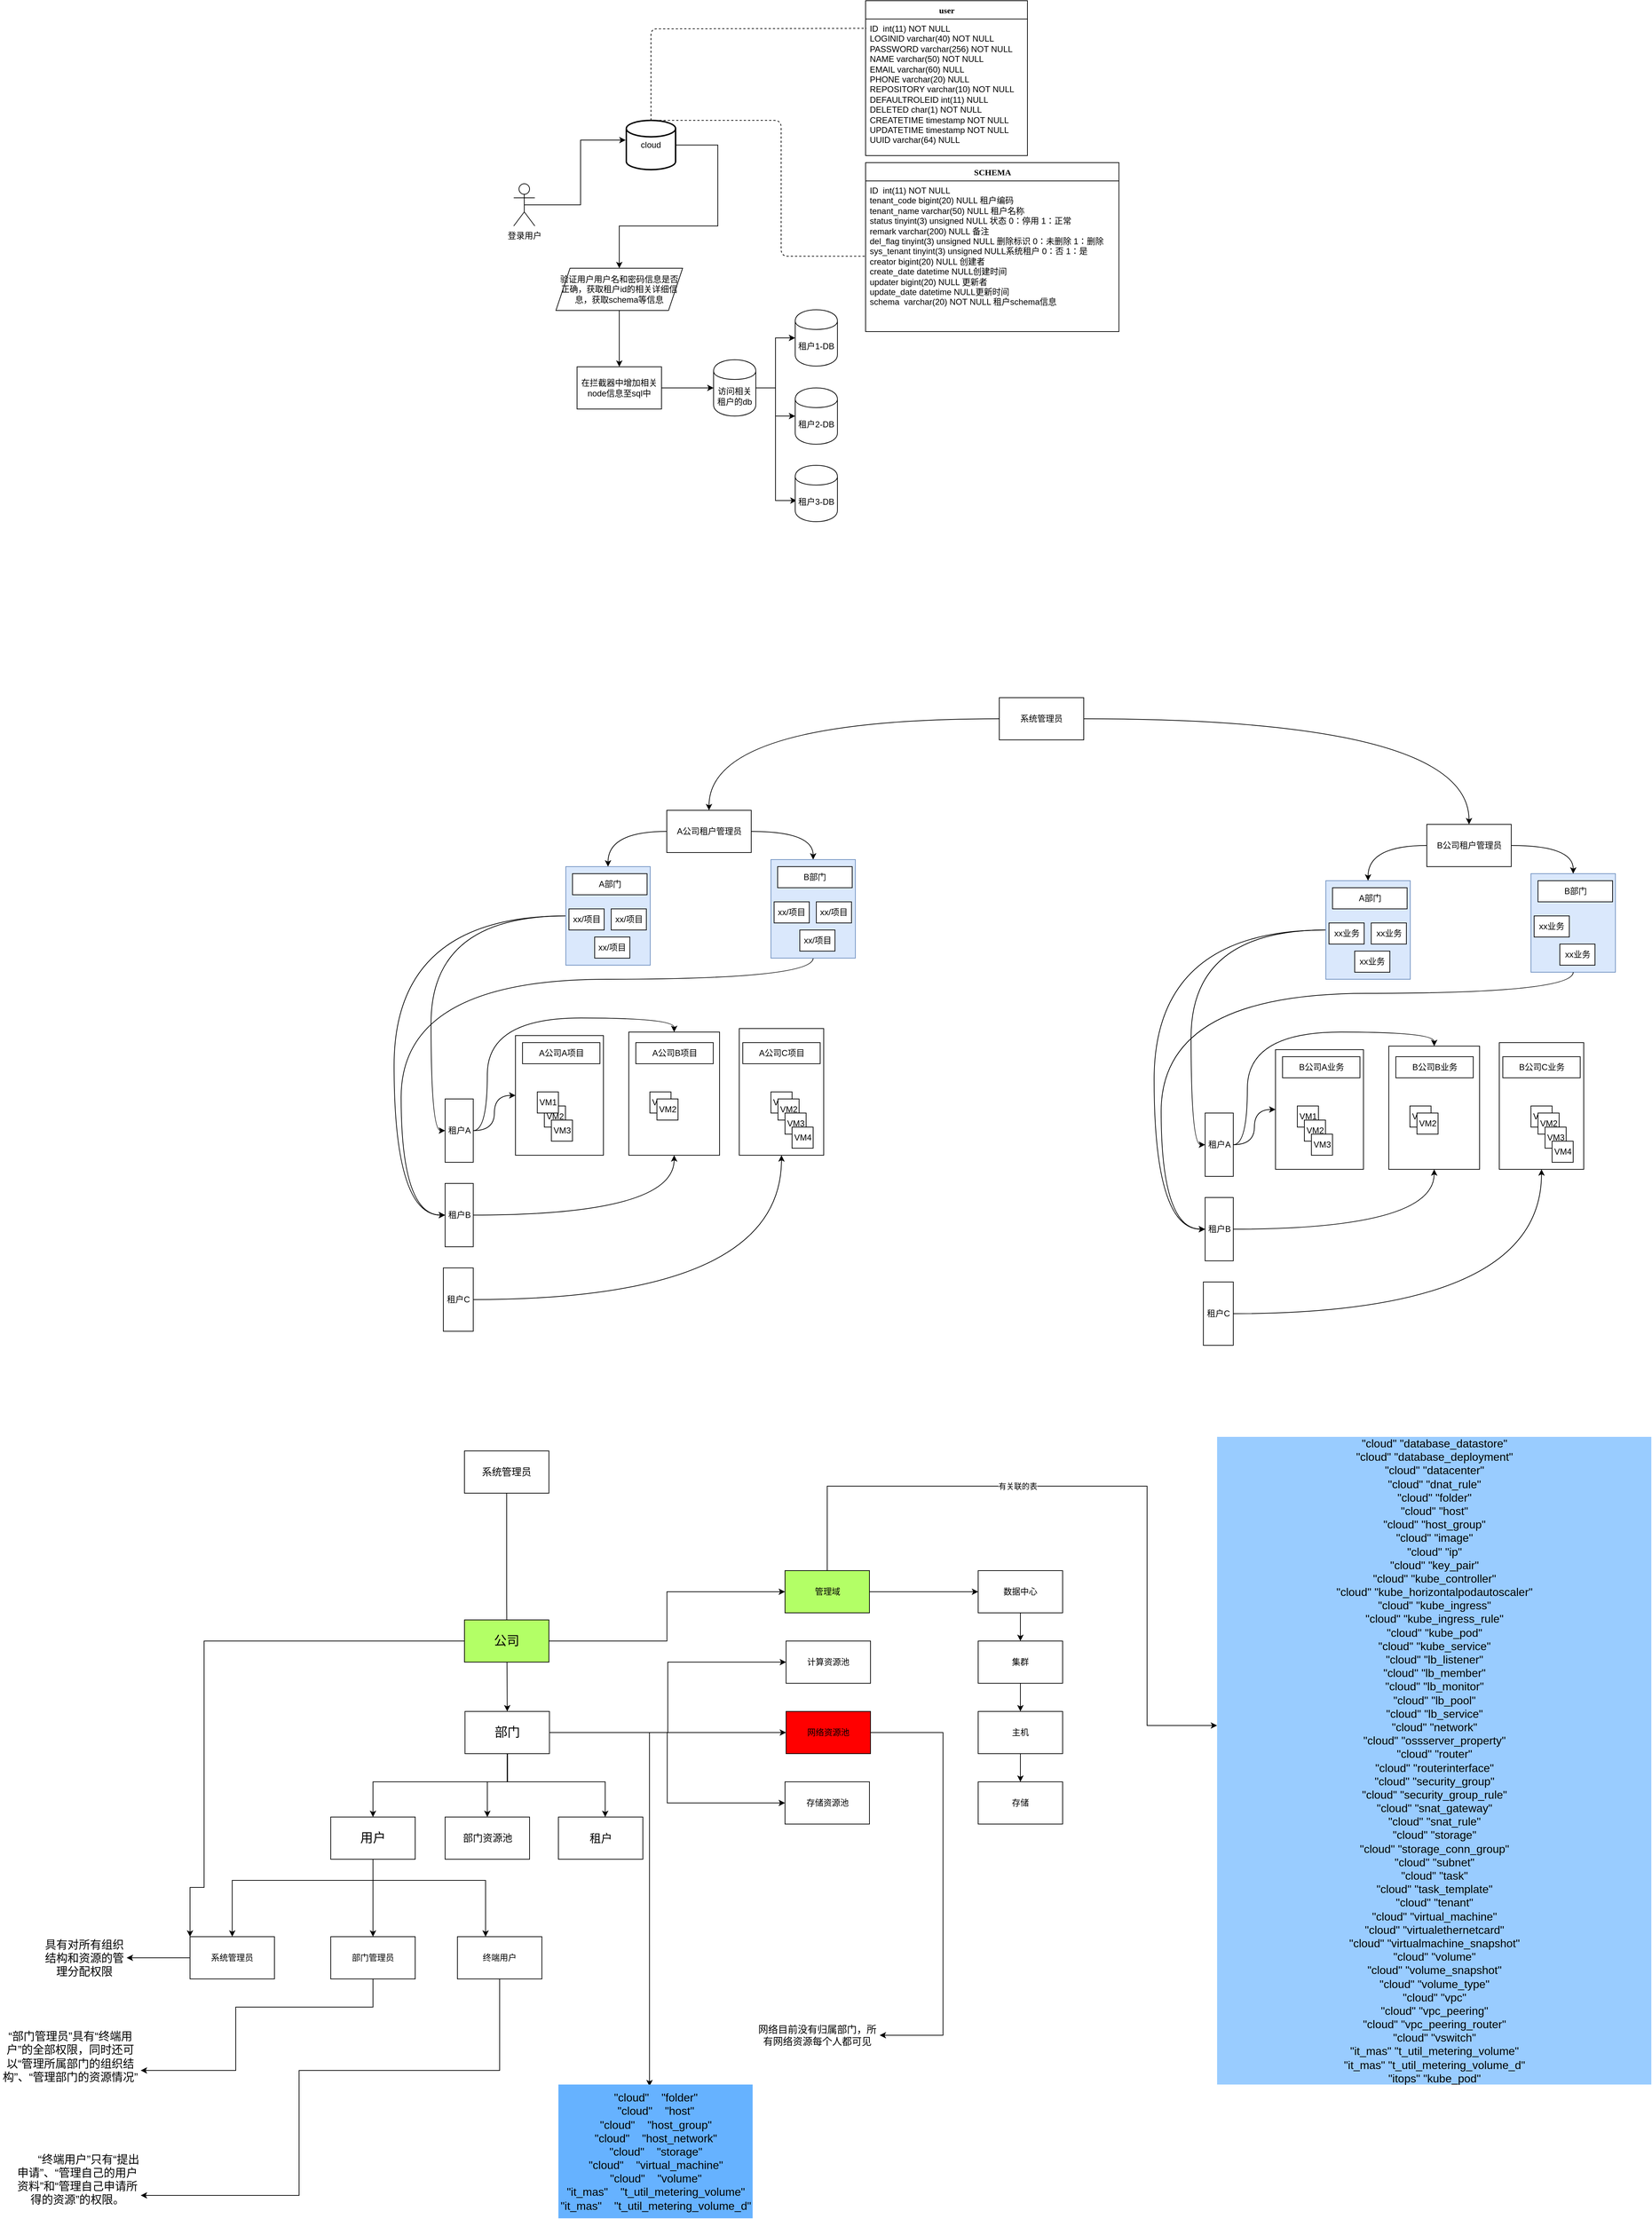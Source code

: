 <mxfile version="14.6.1" type="github">
  <diagram id="C5RBs43oDa-KdzZeNtuy" name="Page-1">
    <mxGraphModel dx="3181" dy="1114" grid="1" gridSize="10" guides="1" tooltips="1" connect="1" arrows="1" fold="1" page="1" pageScale="1" pageWidth="827" pageHeight="1169" math="0" shadow="0">
      <root>
        <mxCell id="WIyWlLk6GJQsqaUBKTNV-0" />
        <mxCell id="WIyWlLk6GJQsqaUBKTNV-1" parent="WIyWlLk6GJQsqaUBKTNV-0" />
        <mxCell id="F-g3I1seMJP-qdP17xgw-144" value="" style="rounded=0;whiteSpace=wrap;html=1;fillColor=#dae8fc;strokeColor=#6c8ebf;" vertex="1" parent="WIyWlLk6GJQsqaUBKTNV-1">
          <mxGeometry x="1515.5" y="1300" width="120" height="140" as="geometry" />
        </mxCell>
        <mxCell id="F-g3I1seMJP-qdP17xgw-105" style="edgeStyle=orthogonalEdgeStyle;curved=1;rounded=0;orthogonalLoop=1;jettySize=auto;html=1;entryX=0;entryY=0.5;entryDx=0;entryDy=0;" edge="1" parent="WIyWlLk6GJQsqaUBKTNV-1" source="F-g3I1seMJP-qdP17xgw-96" target="F-g3I1seMJP-qdP17xgw-4">
          <mxGeometry relative="1" as="geometry" />
        </mxCell>
        <mxCell id="F-g3I1seMJP-qdP17xgw-107" style="edgeStyle=orthogonalEdgeStyle;curved=1;rounded=0;orthogonalLoop=1;jettySize=auto;html=1;entryX=0;entryY=0.5;entryDx=0;entryDy=0;" edge="1" parent="WIyWlLk6GJQsqaUBKTNV-1" source="F-g3I1seMJP-qdP17xgw-96" target="F-g3I1seMJP-qdP17xgw-6">
          <mxGeometry relative="1" as="geometry">
            <Array as="points">
              <mxPoint x="-100" y="1360" />
              <mxPoint x="-100" y="1785" />
            </Array>
          </mxGeometry>
        </mxCell>
        <mxCell id="F-g3I1seMJP-qdP17xgw-96" value="" style="rounded=0;whiteSpace=wrap;html=1;fillColor=#dae8fc;strokeColor=#6c8ebf;" vertex="1" parent="WIyWlLk6GJQsqaUBKTNV-1">
          <mxGeometry x="144" y="1290" width="120" height="140" as="geometry" />
        </mxCell>
        <mxCell id="F-g3I1seMJP-qdP17xgw-50" value="" style="rounded=0;whiteSpace=wrap;html=1;" vertex="1" parent="WIyWlLk6GJQsqaUBKTNV-1">
          <mxGeometry x="390.5" y="1520" width="120" height="180" as="geometry" />
        </mxCell>
        <mxCell id="F-g3I1seMJP-qdP17xgw-49" value="" style="rounded=0;whiteSpace=wrap;html=1;" vertex="1" parent="WIyWlLk6GJQsqaUBKTNV-1">
          <mxGeometry x="233.5" y="1525" width="129" height="175" as="geometry" />
        </mxCell>
        <mxCell id="F-g3I1seMJP-qdP17xgw-48" style="edgeStyle=orthogonalEdgeStyle;curved=1;rounded=0;orthogonalLoop=1;jettySize=auto;html=1;exitX=0;exitY=0;exitDx=0;exitDy=0;" edge="1" parent="WIyWlLk6GJQsqaUBKTNV-1" source="F-g3I1seMJP-qdP17xgw-47">
          <mxGeometry relative="1" as="geometry">
            <mxPoint x="82.5" y="1540" as="targetPoint" />
          </mxGeometry>
        </mxCell>
        <mxCell id="F-g3I1seMJP-qdP17xgw-47" value="" style="rounded=0;whiteSpace=wrap;html=1;" vertex="1" parent="WIyWlLk6GJQsqaUBKTNV-1">
          <mxGeometry x="72.5" y="1530" width="125" height="170" as="geometry" />
        </mxCell>
        <mxCell id="boxZFS2VMnhUOI8mlONx-15" value="" style="edgeStyle=orthogonalEdgeStyle;rounded=0;orthogonalLoop=1;jettySize=auto;html=1;" parent="WIyWlLk6GJQsqaUBKTNV-1" source="boxZFS2VMnhUOI8mlONx-12" target="boxZFS2VMnhUOI8mlONx-14" edge="1">
          <mxGeometry relative="1" as="geometry" />
        </mxCell>
        <mxCell id="boxZFS2VMnhUOI8mlONx-12" value="验证用户用户名和密码信息是否正确，获取租户id的相关详细信息，获取schema等信息" style="shape=parallelogram;perimeter=parallelogramPerimeter;whiteSpace=wrap;html=1;fixedSize=1;" parent="WIyWlLk6GJQsqaUBKTNV-1" vertex="1">
          <mxGeometry x="130" y="440" width="180" height="60" as="geometry" />
        </mxCell>
        <mxCell id="boxZFS2VMnhUOI8mlONx-17" value="" style="edgeStyle=orthogonalEdgeStyle;rounded=0;orthogonalLoop=1;jettySize=auto;html=1;" parent="WIyWlLk6GJQsqaUBKTNV-1" source="boxZFS2VMnhUOI8mlONx-14" target="boxZFS2VMnhUOI8mlONx-16" edge="1">
          <mxGeometry relative="1" as="geometry" />
        </mxCell>
        <mxCell id="boxZFS2VMnhUOI8mlONx-14" value="在拦截器中增加相关node信息至sql中" style="whiteSpace=wrap;html=1;" parent="WIyWlLk6GJQsqaUBKTNV-1" vertex="1">
          <mxGeometry x="160" y="580" width="120" height="60" as="geometry" />
        </mxCell>
        <mxCell id="boxZFS2VMnhUOI8mlONx-23" value="" style="edgeStyle=orthogonalEdgeStyle;rounded=0;orthogonalLoop=1;jettySize=auto;html=1;" parent="WIyWlLk6GJQsqaUBKTNV-1" source="boxZFS2VMnhUOI8mlONx-16" target="boxZFS2VMnhUOI8mlONx-22" edge="1">
          <mxGeometry relative="1" as="geometry" />
        </mxCell>
        <mxCell id="boxZFS2VMnhUOI8mlONx-25" value="" style="edgeStyle=orthogonalEdgeStyle;rounded=0;orthogonalLoop=1;jettySize=auto;html=1;" parent="WIyWlLk6GJQsqaUBKTNV-1" source="boxZFS2VMnhUOI8mlONx-16" target="boxZFS2VMnhUOI8mlONx-24" edge="1">
          <mxGeometry relative="1" as="geometry" />
        </mxCell>
        <mxCell id="boxZFS2VMnhUOI8mlONx-27" value="" style="edgeStyle=orthogonalEdgeStyle;rounded=0;orthogonalLoop=1;jettySize=auto;html=1;" parent="WIyWlLk6GJQsqaUBKTNV-1" edge="1">
          <mxGeometry relative="1" as="geometry">
            <mxPoint x="416" y="610" as="sourcePoint" />
            <mxPoint x="472" y="770" as="targetPoint" />
            <Array as="points">
              <mxPoint x="442" y="610" />
              <mxPoint x="442" y="770" />
            </Array>
          </mxGeometry>
        </mxCell>
        <mxCell id="boxZFS2VMnhUOI8mlONx-16" value="访问相关租户的db" style="shape=cylinder;whiteSpace=wrap;html=1;boundedLbl=1;backgroundOutline=1;" parent="WIyWlLk6GJQsqaUBKTNV-1" vertex="1">
          <mxGeometry x="354" y="570" width="60" height="80" as="geometry" />
        </mxCell>
        <mxCell id="boxZFS2VMnhUOI8mlONx-22" value="租户1-DB" style="shape=cylinder;whiteSpace=wrap;html=1;boundedLbl=1;backgroundOutline=1;" parent="WIyWlLk6GJQsqaUBKTNV-1" vertex="1">
          <mxGeometry x="470" y="499" width="60" height="80" as="geometry" />
        </mxCell>
        <mxCell id="boxZFS2VMnhUOI8mlONx-24" value="租户2-DB" style="shape=cylinder;whiteSpace=wrap;html=1;boundedLbl=1;backgroundOutline=1;" parent="WIyWlLk6GJQsqaUBKTNV-1" vertex="1">
          <mxGeometry x="470" y="610" width="60" height="80" as="geometry" />
        </mxCell>
        <mxCell id="boxZFS2VMnhUOI8mlONx-26" value="租户3-DB" style="shape=cylinder;whiteSpace=wrap;html=1;boundedLbl=1;backgroundOutline=1;" parent="WIyWlLk6GJQsqaUBKTNV-1" vertex="1">
          <mxGeometry x="470" y="720" width="60" height="80" as="geometry" />
        </mxCell>
        <mxCell id="boxZFS2VMnhUOI8mlONx-43" style="edgeStyle=orthogonalEdgeStyle;rounded=0;orthogonalLoop=1;jettySize=auto;html=1;" parent="WIyWlLk6GJQsqaUBKTNV-1" source="boxZFS2VMnhUOI8mlONx-28" target="boxZFS2VMnhUOI8mlONx-12" edge="1">
          <mxGeometry relative="1" as="geometry">
            <Array as="points">
              <mxPoint x="360" y="265" />
              <mxPoint x="360" y="380" />
              <mxPoint x="220" y="380" />
            </Array>
          </mxGeometry>
        </mxCell>
        <mxCell id="boxZFS2VMnhUOI8mlONx-28" value="cloud" style="strokeWidth=2;html=1;shape=mxgraph.flowchart.database;whiteSpace=wrap;" parent="WIyWlLk6GJQsqaUBKTNV-1" vertex="1">
          <mxGeometry x="230" y="230" width="70" height="70" as="geometry" />
        </mxCell>
        <mxCell id="boxZFS2VMnhUOI8mlONx-29" value="user" style="swimlane;html=1;fontStyle=1;align=center;verticalAlign=top;childLayout=stackLayout;horizontal=1;startSize=26;horizontalStack=0;resizeParent=1;resizeLast=0;collapsible=1;marginBottom=0;swimlaneFillColor=#ffffff;rounded=0;shadow=0;comic=0;labelBackgroundColor=none;strokeWidth=1;fillColor=none;fontFamily=Verdana;fontSize=12" parent="WIyWlLk6GJQsqaUBKTNV-1" vertex="1">
          <mxGeometry x="570" y="60" width="230" height="220" as="geometry">
            <mxRectangle x="570" y="60" width="60" height="26" as="alternateBounds" />
          </mxGeometry>
        </mxCell>
        <mxCell id="boxZFS2VMnhUOI8mlONx-30" value="ID&amp;nbsp; int(11) NOT NULL&lt;br&gt;LOGINID varchar(40) NOT NULL&lt;br&gt;PASSWORD varchar(256) NOT NULL&lt;br&gt;NAME varchar(50) NOT NULL&lt;br&gt;EMAIL varchar(60) NULL&lt;br&gt;PHONE varchar(20) NULL&lt;br&gt;REPOSITORY varchar(10) NOT NULL&lt;br&gt;DEFAULTROLEID int(11) NULL&lt;br&gt;DELETED char(1) NOT NULL&lt;br&gt;CREATETIME timestamp NOT NULL&lt;br&gt;UPDATETIME timestamp NOT NULL&lt;br&gt;UUID varchar(64) NULL" style="text;html=1;strokeColor=none;fillColor=none;align=left;verticalAlign=top;spacingLeft=4;spacingRight=4;whiteSpace=wrap;overflow=hidden;rotatable=0;points=[[0,0.5],[1,0.5]];portConstraint=eastwest;" parent="boxZFS2VMnhUOI8mlONx-29" vertex="1">
          <mxGeometry y="26" width="230" height="184" as="geometry" />
        </mxCell>
        <mxCell id="boxZFS2VMnhUOI8mlONx-42" style="edgeStyle=orthogonalEdgeStyle;rounded=0;orthogonalLoop=1;jettySize=auto;html=1;exitX=0.5;exitY=0.5;exitDx=0;exitDy=0;exitPerimeter=0;entryX=-0.014;entryY=0.4;entryDx=0;entryDy=0;entryPerimeter=0;" parent="WIyWlLk6GJQsqaUBKTNV-1" source="boxZFS2VMnhUOI8mlONx-40" target="boxZFS2VMnhUOI8mlONx-28" edge="1">
          <mxGeometry relative="1" as="geometry" />
        </mxCell>
        <mxCell id="boxZFS2VMnhUOI8mlONx-40" value="登录用户" style="shape=umlActor;verticalLabelPosition=bottom;verticalAlign=top;html=1;outlineConnect=0;" parent="WIyWlLk6GJQsqaUBKTNV-1" vertex="1">
          <mxGeometry x="70" y="320" width="30" height="60" as="geometry" />
        </mxCell>
        <mxCell id="boxZFS2VMnhUOI8mlONx-47" value="" style="endArrow=none;dashed=1;html=1;exitX=0.5;exitY=0;exitDx=0;exitDy=0;exitPerimeter=0;entryX=0.004;entryY=0.072;entryDx=0;entryDy=0;entryPerimeter=0;" parent="WIyWlLk6GJQsqaUBKTNV-1" source="boxZFS2VMnhUOI8mlONx-28" target="boxZFS2VMnhUOI8mlONx-30" edge="1">
          <mxGeometry width="50" height="50" relative="1" as="geometry">
            <mxPoint x="310" y="170" as="sourcePoint" />
            <mxPoint x="360" y="120" as="targetPoint" />
            <Array as="points">
              <mxPoint x="265" y="100" />
              <mxPoint x="280" y="100" />
            </Array>
          </mxGeometry>
        </mxCell>
        <mxCell id="boxZFS2VMnhUOI8mlONx-48" value="SCHEMA" style="swimlane;html=1;fontStyle=1;align=center;verticalAlign=top;childLayout=stackLayout;horizontal=1;startSize=26;horizontalStack=0;resizeParent=1;resizeLast=0;collapsible=1;marginBottom=0;swimlaneFillColor=#ffffff;rounded=0;shadow=0;comic=0;labelBackgroundColor=none;strokeWidth=1;fillColor=none;fontFamily=Verdana;fontSize=12" parent="WIyWlLk6GJQsqaUBKTNV-1" vertex="1">
          <mxGeometry x="570" y="290" width="360" height="240" as="geometry">
            <mxRectangle x="570" y="60" width="60" height="26" as="alternateBounds" />
          </mxGeometry>
        </mxCell>
        <mxCell id="boxZFS2VMnhUOI8mlONx-49" value="ID&amp;nbsp; int(11) NOT NULL&lt;br&gt;tenant_code bigint(20) NULL 租户编码&lt;br&gt;tenant_name varchar(50) NULL 租户名称&lt;br&gt;status tinyint(3) unsigned NULL 状态 0：停用 1：正常&lt;br&gt;remark varchar(200) NULL 备注&lt;br&gt;del_flag tinyint(3) unsigned NULL 删除标识 0：未删除 1：删除&lt;br&gt;sys_tenant tinyint(3) unsigned NULL系统租户 0：否 1：是&lt;br&gt;creator bigint(20) NULL 创建者&lt;br&gt;create_date datetime NULL创建时间&lt;br&gt;updater bigint(20) NULL 更新者&lt;br&gt;update_date datetime NULL更新时间&lt;br&gt;schema&amp;nbsp; varchar(20) NOT NULL 租户schema信息" style="text;html=1;strokeColor=none;fillColor=none;align=left;verticalAlign=top;spacingLeft=4;spacingRight=4;whiteSpace=wrap;overflow=hidden;rotatable=0;points=[[0,0.5],[1,0.5]];portConstraint=eastwest;" parent="boxZFS2VMnhUOI8mlONx-48" vertex="1">
          <mxGeometry y="26" width="360" height="214" as="geometry" />
        </mxCell>
        <mxCell id="boxZFS2VMnhUOI8mlONx-50" value="" style="endArrow=none;dashed=1;html=1;exitX=0.5;exitY=0;exitDx=0;exitDy=0;exitPerimeter=0;entryX=0;entryY=0.5;entryDx=0;entryDy=0;" parent="WIyWlLk6GJQsqaUBKTNV-1" source="boxZFS2VMnhUOI8mlONx-28" target="boxZFS2VMnhUOI8mlONx-49" edge="1">
          <mxGeometry width="50" height="50" relative="1" as="geometry">
            <mxPoint x="360" y="230" as="sourcePoint" />
            <mxPoint x="410" y="180" as="targetPoint" />
            <Array as="points">
              <mxPoint x="450" y="230" />
              <mxPoint x="450" y="423" />
            </Array>
          </mxGeometry>
        </mxCell>
        <mxCell id="F-g3I1seMJP-qdP17xgw-85" style="edgeStyle=orthogonalEdgeStyle;curved=1;rounded=0;orthogonalLoop=1;jettySize=auto;html=1;entryX=0.5;entryY=0;entryDx=0;entryDy=0;" edge="1" parent="WIyWlLk6GJQsqaUBKTNV-1" source="F-g3I1seMJP-qdP17xgw-0" target="F-g3I1seMJP-qdP17xgw-1">
          <mxGeometry relative="1" as="geometry" />
        </mxCell>
        <mxCell id="F-g3I1seMJP-qdP17xgw-86" style="edgeStyle=orthogonalEdgeStyle;curved=1;rounded=0;orthogonalLoop=1;jettySize=auto;html=1;entryX=0.5;entryY=0;entryDx=0;entryDy=0;" edge="1" parent="WIyWlLk6GJQsqaUBKTNV-1" source="F-g3I1seMJP-qdP17xgw-0" target="F-g3I1seMJP-qdP17xgw-117">
          <mxGeometry relative="1" as="geometry">
            <mxPoint x="955" y="1385" as="targetPoint" />
          </mxGeometry>
        </mxCell>
        <mxCell id="F-g3I1seMJP-qdP17xgw-0" value="系统管理员" style="rounded=0;whiteSpace=wrap;html=1;" vertex="1" parent="WIyWlLk6GJQsqaUBKTNV-1">
          <mxGeometry x="760" y="1050" width="120" height="60" as="geometry" />
        </mxCell>
        <mxCell id="F-g3I1seMJP-qdP17xgw-102" style="edgeStyle=orthogonalEdgeStyle;curved=1;rounded=0;orthogonalLoop=1;jettySize=auto;html=1;entryX=0.5;entryY=0;entryDx=0;entryDy=0;" edge="1" parent="WIyWlLk6GJQsqaUBKTNV-1" source="F-g3I1seMJP-qdP17xgw-1" target="F-g3I1seMJP-qdP17xgw-96">
          <mxGeometry relative="1" as="geometry" />
        </mxCell>
        <mxCell id="F-g3I1seMJP-qdP17xgw-104" style="edgeStyle=orthogonalEdgeStyle;curved=1;rounded=0;orthogonalLoop=1;jettySize=auto;html=1;entryX=0.5;entryY=0;entryDx=0;entryDy=0;" edge="1" parent="WIyWlLk6GJQsqaUBKTNV-1" source="F-g3I1seMJP-qdP17xgw-1" target="F-g3I1seMJP-qdP17xgw-97">
          <mxGeometry relative="1" as="geometry" />
        </mxCell>
        <mxCell id="F-g3I1seMJP-qdP17xgw-1" value="A公司租户管理员" style="rounded=0;whiteSpace=wrap;html=1;" vertex="1" parent="WIyWlLk6GJQsqaUBKTNV-1">
          <mxGeometry x="287.5" y="1210" width="120" height="60" as="geometry" />
        </mxCell>
        <mxCell id="F-g3I1seMJP-qdP17xgw-51" style="edgeStyle=orthogonalEdgeStyle;curved=1;rounded=0;orthogonalLoop=1;jettySize=auto;html=1;exitX=1;exitY=0.5;exitDx=0;exitDy=0;entryX=0;entryY=0.5;entryDx=0;entryDy=0;" edge="1" parent="WIyWlLk6GJQsqaUBKTNV-1" source="F-g3I1seMJP-qdP17xgw-4" target="F-g3I1seMJP-qdP17xgw-47">
          <mxGeometry relative="1" as="geometry" />
        </mxCell>
        <mxCell id="F-g3I1seMJP-qdP17xgw-52" style="edgeStyle=orthogonalEdgeStyle;curved=1;rounded=0;orthogonalLoop=1;jettySize=auto;html=1;entryX=0.5;entryY=0;entryDx=0;entryDy=0;" edge="1" parent="WIyWlLk6GJQsqaUBKTNV-1" source="F-g3I1seMJP-qdP17xgw-4" target="F-g3I1seMJP-qdP17xgw-49">
          <mxGeometry relative="1" as="geometry">
            <Array as="points">
              <mxPoint x="32.5" y="1665" />
              <mxPoint x="32.5" y="1505" />
              <mxPoint x="298.5" y="1505" />
            </Array>
          </mxGeometry>
        </mxCell>
        <mxCell id="F-g3I1seMJP-qdP17xgw-4" value="租户A" style="rounded=0;whiteSpace=wrap;html=1;" vertex="1" parent="WIyWlLk6GJQsqaUBKTNV-1">
          <mxGeometry x="-27.5" y="1620" width="40" height="90" as="geometry" />
        </mxCell>
        <mxCell id="F-g3I1seMJP-qdP17xgw-54" style="edgeStyle=orthogonalEdgeStyle;curved=1;rounded=0;orthogonalLoop=1;jettySize=auto;html=1;entryX=0.5;entryY=1;entryDx=0;entryDy=0;" edge="1" parent="WIyWlLk6GJQsqaUBKTNV-1" source="F-g3I1seMJP-qdP17xgw-5" target="F-g3I1seMJP-qdP17xgw-50">
          <mxGeometry relative="1" as="geometry" />
        </mxCell>
        <mxCell id="F-g3I1seMJP-qdP17xgw-5" value="租户C" style="rounded=0;whiteSpace=wrap;html=1;" vertex="1" parent="WIyWlLk6GJQsqaUBKTNV-1">
          <mxGeometry x="-30" y="1860" width="42.5" height="90" as="geometry" />
        </mxCell>
        <mxCell id="F-g3I1seMJP-qdP17xgw-53" style="edgeStyle=orthogonalEdgeStyle;curved=1;rounded=0;orthogonalLoop=1;jettySize=auto;html=1;entryX=0.5;entryY=1;entryDx=0;entryDy=0;" edge="1" parent="WIyWlLk6GJQsqaUBKTNV-1" source="F-g3I1seMJP-qdP17xgw-6" target="F-g3I1seMJP-qdP17xgw-49">
          <mxGeometry relative="1" as="geometry" />
        </mxCell>
        <mxCell id="F-g3I1seMJP-qdP17xgw-6" value="租户B" style="rounded=0;whiteSpace=wrap;html=1;" vertex="1" parent="WIyWlLk6GJQsqaUBKTNV-1">
          <mxGeometry x="-27.5" y="1740" width="40" height="90" as="geometry" />
        </mxCell>
        <mxCell id="F-g3I1seMJP-qdP17xgw-17" value="A公司A项目" style="rounded=0;whiteSpace=wrap;html=1;" vertex="1" parent="WIyWlLk6GJQsqaUBKTNV-1">
          <mxGeometry x="82.5" y="1540" width="110" height="30" as="geometry" />
        </mxCell>
        <mxCell id="F-g3I1seMJP-qdP17xgw-18" value="A公司B项目" style="rounded=0;whiteSpace=wrap;html=1;" vertex="1" parent="WIyWlLk6GJQsqaUBKTNV-1">
          <mxGeometry x="243.5" y="1540" width="110" height="30" as="geometry" />
        </mxCell>
        <mxCell id="F-g3I1seMJP-qdP17xgw-19" value="A公司C项目" style="rounded=0;whiteSpace=wrap;html=1;" vertex="1" parent="WIyWlLk6GJQsqaUBKTNV-1">
          <mxGeometry x="395.5" y="1540" width="110" height="30" as="geometry" />
        </mxCell>
        <mxCell id="F-g3I1seMJP-qdP17xgw-29" value="VM1" style="whiteSpace=wrap;html=1;aspect=fixed;" vertex="1" parent="WIyWlLk6GJQsqaUBKTNV-1">
          <mxGeometry x="103.5" y="1610" width="30" height="30" as="geometry" />
        </mxCell>
        <mxCell id="F-g3I1seMJP-qdP17xgw-30" value="VM2" style="whiteSpace=wrap;html=1;aspect=fixed;" vertex="1" parent="WIyWlLk6GJQsqaUBKTNV-1">
          <mxGeometry x="113.5" y="1630" width="30" height="30" as="geometry" />
        </mxCell>
        <mxCell id="F-g3I1seMJP-qdP17xgw-31" value="VM3" style="whiteSpace=wrap;html=1;aspect=fixed;" vertex="1" parent="WIyWlLk6GJQsqaUBKTNV-1">
          <mxGeometry x="123.5" y="1650" width="30" height="30" as="geometry" />
        </mxCell>
        <mxCell id="F-g3I1seMJP-qdP17xgw-32" value="VM1" style="whiteSpace=wrap;html=1;aspect=fixed;" vertex="1" parent="WIyWlLk6GJQsqaUBKTNV-1">
          <mxGeometry x="263.5" y="1610" width="30" height="30" as="geometry" />
        </mxCell>
        <mxCell id="F-g3I1seMJP-qdP17xgw-33" value="VM2" style="whiteSpace=wrap;html=1;aspect=fixed;" vertex="1" parent="WIyWlLk6GJQsqaUBKTNV-1">
          <mxGeometry x="273.5" y="1620" width="30" height="30" as="geometry" />
        </mxCell>
        <mxCell id="F-g3I1seMJP-qdP17xgw-36" value="VM1" style="whiteSpace=wrap;html=1;aspect=fixed;" vertex="1" parent="WIyWlLk6GJQsqaUBKTNV-1">
          <mxGeometry x="435.5" y="1610" width="30" height="30" as="geometry" />
        </mxCell>
        <mxCell id="F-g3I1seMJP-qdP17xgw-37" value="VM2" style="whiteSpace=wrap;html=1;aspect=fixed;" vertex="1" parent="WIyWlLk6GJQsqaUBKTNV-1">
          <mxGeometry x="445.5" y="1620" width="30" height="30" as="geometry" />
        </mxCell>
        <mxCell id="F-g3I1seMJP-qdP17xgw-38" value="VM3" style="whiteSpace=wrap;html=1;aspect=fixed;" vertex="1" parent="WIyWlLk6GJQsqaUBKTNV-1">
          <mxGeometry x="455.5" y="1640" width="30" height="30" as="geometry" />
        </mxCell>
        <mxCell id="F-g3I1seMJP-qdP17xgw-39" value="VM4" style="whiteSpace=wrap;html=1;aspect=fixed;" vertex="1" parent="WIyWlLk6GJQsqaUBKTNV-1">
          <mxGeometry x="465.5" y="1660" width="30" height="30" as="geometry" />
        </mxCell>
        <mxCell id="F-g3I1seMJP-qdP17xgw-87" value="A部门" style="rounded=0;whiteSpace=wrap;html=1;" vertex="1" parent="WIyWlLk6GJQsqaUBKTNV-1">
          <mxGeometry x="153.5" y="1300" width="106" height="30" as="geometry" />
        </mxCell>
        <mxCell id="F-g3I1seMJP-qdP17xgw-92" value="xx/项目" style="rounded=0;whiteSpace=wrap;html=1;" vertex="1" parent="WIyWlLk6GJQsqaUBKTNV-1">
          <mxGeometry x="148.5" y="1350" width="50" height="30" as="geometry" />
        </mxCell>
        <mxCell id="F-g3I1seMJP-qdP17xgw-93" value="xx/项目" style="rounded=0;whiteSpace=wrap;html=1;" vertex="1" parent="WIyWlLk6GJQsqaUBKTNV-1">
          <mxGeometry x="208.5" y="1350" width="50" height="30" as="geometry" />
        </mxCell>
        <mxCell id="F-g3I1seMJP-qdP17xgw-94" value="xx/项目" style="rounded=0;whiteSpace=wrap;html=1;" vertex="1" parent="WIyWlLk6GJQsqaUBKTNV-1">
          <mxGeometry x="185" y="1390" width="50" height="30" as="geometry" />
        </mxCell>
        <mxCell id="F-g3I1seMJP-qdP17xgw-106" style="edgeStyle=orthogonalEdgeStyle;curved=1;rounded=0;orthogonalLoop=1;jettySize=auto;html=1;entryX=0;entryY=0.5;entryDx=0;entryDy=0;" edge="1" parent="WIyWlLk6GJQsqaUBKTNV-1" source="F-g3I1seMJP-qdP17xgw-97" target="F-g3I1seMJP-qdP17xgw-6">
          <mxGeometry relative="1" as="geometry">
            <Array as="points">
              <mxPoint x="496" y="1450" />
              <mxPoint x="-90" y="1450" />
              <mxPoint x="-90" y="1785" />
            </Array>
          </mxGeometry>
        </mxCell>
        <mxCell id="F-g3I1seMJP-qdP17xgw-97" value="" style="rounded=0;whiteSpace=wrap;html=1;fillColor=#dae8fc;strokeColor=#6c8ebf;" vertex="1" parent="WIyWlLk6GJQsqaUBKTNV-1">
          <mxGeometry x="435.5" y="1280" width="120" height="140" as="geometry" />
        </mxCell>
        <mxCell id="F-g3I1seMJP-qdP17xgw-98" value="B部门" style="rounded=0;whiteSpace=wrap;html=1;" vertex="1" parent="WIyWlLk6GJQsqaUBKTNV-1">
          <mxGeometry x="445" y="1290" width="106" height="30" as="geometry" />
        </mxCell>
        <mxCell id="F-g3I1seMJP-qdP17xgw-99" value="xx/项目" style="rounded=0;whiteSpace=wrap;html=1;" vertex="1" parent="WIyWlLk6GJQsqaUBKTNV-1">
          <mxGeometry x="440" y="1340" width="50" height="30" as="geometry" />
        </mxCell>
        <mxCell id="F-g3I1seMJP-qdP17xgw-100" value="xx/项目" style="rounded=0;whiteSpace=wrap;html=1;" vertex="1" parent="WIyWlLk6GJQsqaUBKTNV-1">
          <mxGeometry x="500" y="1340" width="50" height="30" as="geometry" />
        </mxCell>
        <mxCell id="F-g3I1seMJP-qdP17xgw-101" value="xx/项目" style="rounded=0;whiteSpace=wrap;html=1;" vertex="1" parent="WIyWlLk6GJQsqaUBKTNV-1">
          <mxGeometry x="476.5" y="1380" width="50" height="30" as="geometry" />
        </mxCell>
        <mxCell id="F-g3I1seMJP-qdP17xgw-108" style="edgeStyle=orthogonalEdgeStyle;curved=1;rounded=0;orthogonalLoop=1;jettySize=auto;html=1;entryX=0;entryY=0.5;entryDx=0;entryDy=0;" edge="1" parent="WIyWlLk6GJQsqaUBKTNV-1" source="F-g3I1seMJP-qdP17xgw-110" target="F-g3I1seMJP-qdP17xgw-120">
          <mxGeometry relative="1" as="geometry" />
        </mxCell>
        <mxCell id="F-g3I1seMJP-qdP17xgw-109" style="edgeStyle=orthogonalEdgeStyle;curved=1;rounded=0;orthogonalLoop=1;jettySize=auto;html=1;entryX=0;entryY=0.5;entryDx=0;entryDy=0;" edge="1" parent="WIyWlLk6GJQsqaUBKTNV-1" source="F-g3I1seMJP-qdP17xgw-110" target="F-g3I1seMJP-qdP17xgw-124">
          <mxGeometry relative="1" as="geometry">
            <Array as="points">
              <mxPoint x="980" y="1380" />
              <mxPoint x="980" y="1805" />
            </Array>
          </mxGeometry>
        </mxCell>
        <mxCell id="F-g3I1seMJP-qdP17xgw-110" value="" style="rounded=0;whiteSpace=wrap;html=1;fillColor=#dae8fc;strokeColor=#6c8ebf;" vertex="1" parent="WIyWlLk6GJQsqaUBKTNV-1">
          <mxGeometry x="1224" y="1310" width="120" height="140" as="geometry" />
        </mxCell>
        <mxCell id="F-g3I1seMJP-qdP17xgw-111" value="" style="rounded=0;whiteSpace=wrap;html=1;" vertex="1" parent="WIyWlLk6GJQsqaUBKTNV-1">
          <mxGeometry x="1470.5" y="1540" width="120" height="180" as="geometry" />
        </mxCell>
        <mxCell id="F-g3I1seMJP-qdP17xgw-112" value="" style="rounded=0;whiteSpace=wrap;html=1;" vertex="1" parent="WIyWlLk6GJQsqaUBKTNV-1">
          <mxGeometry x="1313.5" y="1545" width="129" height="175" as="geometry" />
        </mxCell>
        <mxCell id="F-g3I1seMJP-qdP17xgw-113" style="edgeStyle=orthogonalEdgeStyle;curved=1;rounded=0;orthogonalLoop=1;jettySize=auto;html=1;exitX=0;exitY=0;exitDx=0;exitDy=0;" edge="1" parent="WIyWlLk6GJQsqaUBKTNV-1" source="F-g3I1seMJP-qdP17xgw-114">
          <mxGeometry relative="1" as="geometry">
            <mxPoint x="1162.5" y="1560" as="targetPoint" />
          </mxGeometry>
        </mxCell>
        <mxCell id="F-g3I1seMJP-qdP17xgw-114" value="" style="rounded=0;whiteSpace=wrap;html=1;" vertex="1" parent="WIyWlLk6GJQsqaUBKTNV-1">
          <mxGeometry x="1152.5" y="1550" width="125" height="170" as="geometry" />
        </mxCell>
        <mxCell id="F-g3I1seMJP-qdP17xgw-115" style="edgeStyle=orthogonalEdgeStyle;curved=1;rounded=0;orthogonalLoop=1;jettySize=auto;html=1;entryX=0.5;entryY=0;entryDx=0;entryDy=0;" edge="1" parent="WIyWlLk6GJQsqaUBKTNV-1" source="F-g3I1seMJP-qdP17xgw-117" target="F-g3I1seMJP-qdP17xgw-110">
          <mxGeometry relative="1" as="geometry" />
        </mxCell>
        <mxCell id="F-g3I1seMJP-qdP17xgw-116" style="edgeStyle=orthogonalEdgeStyle;curved=1;rounded=0;orthogonalLoop=1;jettySize=auto;html=1;entryX=0.5;entryY=0;entryDx=0;entryDy=0;" edge="1" parent="WIyWlLk6GJQsqaUBKTNV-1" source="F-g3I1seMJP-qdP17xgw-117">
          <mxGeometry relative="1" as="geometry">
            <mxPoint x="1575.5" y="1300" as="targetPoint" />
          </mxGeometry>
        </mxCell>
        <mxCell id="F-g3I1seMJP-qdP17xgw-117" value="B公司租户管理员" style="rounded=0;whiteSpace=wrap;html=1;" vertex="1" parent="WIyWlLk6GJQsqaUBKTNV-1">
          <mxGeometry x="1367.5" y="1230" width="120" height="60" as="geometry" />
        </mxCell>
        <mxCell id="F-g3I1seMJP-qdP17xgw-118" style="edgeStyle=orthogonalEdgeStyle;curved=1;rounded=0;orthogonalLoop=1;jettySize=auto;html=1;exitX=1;exitY=0.5;exitDx=0;exitDy=0;entryX=0;entryY=0.5;entryDx=0;entryDy=0;" edge="1" parent="WIyWlLk6GJQsqaUBKTNV-1" source="F-g3I1seMJP-qdP17xgw-120" target="F-g3I1seMJP-qdP17xgw-114">
          <mxGeometry relative="1" as="geometry" />
        </mxCell>
        <mxCell id="F-g3I1seMJP-qdP17xgw-119" style="edgeStyle=orthogonalEdgeStyle;curved=1;rounded=0;orthogonalLoop=1;jettySize=auto;html=1;entryX=0.5;entryY=0;entryDx=0;entryDy=0;" edge="1" parent="WIyWlLk6GJQsqaUBKTNV-1" source="F-g3I1seMJP-qdP17xgw-120" target="F-g3I1seMJP-qdP17xgw-112">
          <mxGeometry relative="1" as="geometry">
            <Array as="points">
              <mxPoint x="1112.5" y="1685" />
              <mxPoint x="1112.5" y="1525" />
              <mxPoint x="1378.5" y="1525" />
            </Array>
          </mxGeometry>
        </mxCell>
        <mxCell id="F-g3I1seMJP-qdP17xgw-120" value="租户A" style="rounded=0;whiteSpace=wrap;html=1;" vertex="1" parent="WIyWlLk6GJQsqaUBKTNV-1">
          <mxGeometry x="1052.5" y="1640" width="40" height="90" as="geometry" />
        </mxCell>
        <mxCell id="F-g3I1seMJP-qdP17xgw-121" style="edgeStyle=orthogonalEdgeStyle;curved=1;rounded=0;orthogonalLoop=1;jettySize=auto;html=1;entryX=0.5;entryY=1;entryDx=0;entryDy=0;" edge="1" parent="WIyWlLk6GJQsqaUBKTNV-1" source="F-g3I1seMJP-qdP17xgw-122" target="F-g3I1seMJP-qdP17xgw-111">
          <mxGeometry relative="1" as="geometry" />
        </mxCell>
        <mxCell id="F-g3I1seMJP-qdP17xgw-122" value="租户C" style="rounded=0;whiteSpace=wrap;html=1;" vertex="1" parent="WIyWlLk6GJQsqaUBKTNV-1">
          <mxGeometry x="1050" y="1880" width="42.5" height="90" as="geometry" />
        </mxCell>
        <mxCell id="F-g3I1seMJP-qdP17xgw-123" style="edgeStyle=orthogonalEdgeStyle;curved=1;rounded=0;orthogonalLoop=1;jettySize=auto;html=1;entryX=0.5;entryY=1;entryDx=0;entryDy=0;" edge="1" parent="WIyWlLk6GJQsqaUBKTNV-1" source="F-g3I1seMJP-qdP17xgw-124" target="F-g3I1seMJP-qdP17xgw-112">
          <mxGeometry relative="1" as="geometry" />
        </mxCell>
        <mxCell id="F-g3I1seMJP-qdP17xgw-124" value="租户B" style="rounded=0;whiteSpace=wrap;html=1;" vertex="1" parent="WIyWlLk6GJQsqaUBKTNV-1">
          <mxGeometry x="1052.5" y="1760" width="40" height="90" as="geometry" />
        </mxCell>
        <mxCell id="F-g3I1seMJP-qdP17xgw-125" value="B公司A业务" style="rounded=0;whiteSpace=wrap;html=1;" vertex="1" parent="WIyWlLk6GJQsqaUBKTNV-1">
          <mxGeometry x="1162.5" y="1560" width="110" height="30" as="geometry" />
        </mxCell>
        <mxCell id="F-g3I1seMJP-qdP17xgw-126" value="B公司B业务" style="rounded=0;whiteSpace=wrap;html=1;" vertex="1" parent="WIyWlLk6GJQsqaUBKTNV-1">
          <mxGeometry x="1323.5" y="1560" width="110" height="30" as="geometry" />
        </mxCell>
        <mxCell id="F-g3I1seMJP-qdP17xgw-127" value="B公司C业务" style="rounded=0;whiteSpace=wrap;html=1;" vertex="1" parent="WIyWlLk6GJQsqaUBKTNV-1">
          <mxGeometry x="1475.5" y="1560" width="110" height="30" as="geometry" />
        </mxCell>
        <mxCell id="F-g3I1seMJP-qdP17xgw-128" value="VM1" style="whiteSpace=wrap;html=1;aspect=fixed;" vertex="1" parent="WIyWlLk6GJQsqaUBKTNV-1">
          <mxGeometry x="1183.5" y="1630" width="30" height="30" as="geometry" />
        </mxCell>
        <mxCell id="F-g3I1seMJP-qdP17xgw-129" value="VM2" style="whiteSpace=wrap;html=1;aspect=fixed;" vertex="1" parent="WIyWlLk6GJQsqaUBKTNV-1">
          <mxGeometry x="1193.5" y="1650" width="30" height="30" as="geometry" />
        </mxCell>
        <mxCell id="F-g3I1seMJP-qdP17xgw-130" value="VM3" style="whiteSpace=wrap;html=1;aspect=fixed;" vertex="1" parent="WIyWlLk6GJQsqaUBKTNV-1">
          <mxGeometry x="1203.5" y="1670" width="30" height="30" as="geometry" />
        </mxCell>
        <mxCell id="F-g3I1seMJP-qdP17xgw-131" value="VM1" style="whiteSpace=wrap;html=1;aspect=fixed;" vertex="1" parent="WIyWlLk6GJQsqaUBKTNV-1">
          <mxGeometry x="1343.5" y="1630" width="30" height="30" as="geometry" />
        </mxCell>
        <mxCell id="F-g3I1seMJP-qdP17xgw-132" value="VM2" style="whiteSpace=wrap;html=1;aspect=fixed;" vertex="1" parent="WIyWlLk6GJQsqaUBKTNV-1">
          <mxGeometry x="1353.5" y="1640" width="30" height="30" as="geometry" />
        </mxCell>
        <mxCell id="F-g3I1seMJP-qdP17xgw-133" value="VM1" style="whiteSpace=wrap;html=1;aspect=fixed;" vertex="1" parent="WIyWlLk6GJQsqaUBKTNV-1">
          <mxGeometry x="1515.5" y="1630" width="30" height="30" as="geometry" />
        </mxCell>
        <mxCell id="F-g3I1seMJP-qdP17xgw-134" value="VM2" style="whiteSpace=wrap;html=1;aspect=fixed;" vertex="1" parent="WIyWlLk6GJQsqaUBKTNV-1">
          <mxGeometry x="1525.5" y="1640" width="30" height="30" as="geometry" />
        </mxCell>
        <mxCell id="F-g3I1seMJP-qdP17xgw-135" value="VM3" style="whiteSpace=wrap;html=1;aspect=fixed;" vertex="1" parent="WIyWlLk6GJQsqaUBKTNV-1">
          <mxGeometry x="1535.5" y="1660" width="30" height="30" as="geometry" />
        </mxCell>
        <mxCell id="F-g3I1seMJP-qdP17xgw-136" value="VM4" style="whiteSpace=wrap;html=1;aspect=fixed;" vertex="1" parent="WIyWlLk6GJQsqaUBKTNV-1">
          <mxGeometry x="1545.5" y="1680" width="30" height="30" as="geometry" />
        </mxCell>
        <mxCell id="F-g3I1seMJP-qdP17xgw-137" value="A部门" style="rounded=0;whiteSpace=wrap;html=1;" vertex="1" parent="WIyWlLk6GJQsqaUBKTNV-1">
          <mxGeometry x="1233.5" y="1320" width="106" height="30" as="geometry" />
        </mxCell>
        <mxCell id="F-g3I1seMJP-qdP17xgw-138" value="xx业务" style="rounded=0;whiteSpace=wrap;html=1;" vertex="1" parent="WIyWlLk6GJQsqaUBKTNV-1">
          <mxGeometry x="1228.5" y="1370" width="50" height="30" as="geometry" />
        </mxCell>
        <mxCell id="F-g3I1seMJP-qdP17xgw-139" value="xx业务" style="rounded=0;whiteSpace=wrap;html=1;" vertex="1" parent="WIyWlLk6GJQsqaUBKTNV-1">
          <mxGeometry x="1288.5" y="1370" width="50" height="30" as="geometry" />
        </mxCell>
        <mxCell id="F-g3I1seMJP-qdP17xgw-140" value="xx业务" style="rounded=0;whiteSpace=wrap;html=1;" vertex="1" parent="WIyWlLk6GJQsqaUBKTNV-1">
          <mxGeometry x="1265" y="1410" width="50" height="30" as="geometry" />
        </mxCell>
        <mxCell id="F-g3I1seMJP-qdP17xgw-141" style="edgeStyle=orthogonalEdgeStyle;curved=1;rounded=0;orthogonalLoop=1;jettySize=auto;html=1;entryX=0;entryY=0.5;entryDx=0;entryDy=0;" edge="1" parent="WIyWlLk6GJQsqaUBKTNV-1" target="F-g3I1seMJP-qdP17xgw-124">
          <mxGeometry relative="1" as="geometry">
            <mxPoint x="1575.529" y="1440" as="sourcePoint" />
            <Array as="points">
              <mxPoint x="1576" y="1470" />
              <mxPoint x="990" y="1470" />
              <mxPoint x="990" y="1805" />
            </Array>
          </mxGeometry>
        </mxCell>
        <mxCell id="F-g3I1seMJP-qdP17xgw-142" value="xx业务" style="rounded=0;whiteSpace=wrap;html=1;" vertex="1" parent="WIyWlLk6GJQsqaUBKTNV-1">
          <mxGeometry x="1520" y="1360" width="50" height="30" as="geometry" />
        </mxCell>
        <mxCell id="F-g3I1seMJP-qdP17xgw-143" value="xx业务" style="rounded=0;whiteSpace=wrap;html=1;" vertex="1" parent="WIyWlLk6GJQsqaUBKTNV-1">
          <mxGeometry x="1556.5" y="1400" width="50" height="30" as="geometry" />
        </mxCell>
        <mxCell id="F-g3I1seMJP-qdP17xgw-145" value="B部门" style="rounded=0;whiteSpace=wrap;html=1;" vertex="1" parent="WIyWlLk6GJQsqaUBKTNV-1">
          <mxGeometry x="1525.5" y="1310" width="106" height="30" as="geometry" />
        </mxCell>
        <mxCell id="F-g3I1seMJP-qdP17xgw-152" value="VM1" style="whiteSpace=wrap;html=1;aspect=fixed;" vertex="1" parent="WIyWlLk6GJQsqaUBKTNV-1">
          <mxGeometry x="103.5" y="1610" width="30" height="30" as="geometry" />
        </mxCell>
        <mxCell id="F-g3I1seMJP-qdP17xgw-153" value="VM1" style="whiteSpace=wrap;html=1;aspect=fixed;" vertex="1" parent="WIyWlLk6GJQsqaUBKTNV-1">
          <mxGeometry x="103.5" y="1610" width="30" height="30" as="geometry" />
        </mxCell>
        <mxCell id="F-g3I1seMJP-qdP17xgw-156" value="" style="edgeStyle=orthogonalEdgeStyle;rounded=0;orthogonalLoop=1;jettySize=auto;html=1;elbow=vertical;" edge="1" parent="WIyWlLk6GJQsqaUBKTNV-1" source="F-g3I1seMJP-qdP17xgw-154" target="F-g3I1seMJP-qdP17xgw-155">
          <mxGeometry relative="1" as="geometry">
            <Array as="points">
              <mxPoint x="61" y="2590" />
              <mxPoint x="-130" y="2590" />
            </Array>
          </mxGeometry>
        </mxCell>
        <mxCell id="F-g3I1seMJP-qdP17xgw-159" style="edgeStyle=orthogonalEdgeStyle;rounded=0;orthogonalLoop=1;jettySize=auto;html=1;entryX=0.5;entryY=0;entryDx=0;entryDy=0;" edge="1" parent="WIyWlLk6GJQsqaUBKTNV-1" source="F-g3I1seMJP-qdP17xgw-154" target="F-g3I1seMJP-qdP17xgw-157">
          <mxGeometry relative="1" as="geometry">
            <Array as="points">
              <mxPoint x="61" y="2590" />
              <mxPoint x="32" y="2590" />
            </Array>
          </mxGeometry>
        </mxCell>
        <mxCell id="F-g3I1seMJP-qdP17xgw-160" style="edgeStyle=orthogonalEdgeStyle;rounded=0;orthogonalLoop=1;jettySize=auto;html=1;" edge="1" parent="WIyWlLk6GJQsqaUBKTNV-1" target="F-g3I1seMJP-qdP17xgw-158">
          <mxGeometry relative="1" as="geometry">
            <mxPoint x="61.25" y="2550" as="sourcePoint" />
            <Array as="points">
              <mxPoint x="61" y="2590" />
              <mxPoint x="200" y="2590" />
            </Array>
          </mxGeometry>
        </mxCell>
        <mxCell id="F-g3I1seMJP-qdP17xgw-167" style="edgeStyle=orthogonalEdgeStyle;rounded=0;orthogonalLoop=1;jettySize=auto;html=1;entryX=0;entryY=0.5;entryDx=0;entryDy=0;" edge="1" parent="WIyWlLk6GJQsqaUBKTNV-1" source="F-g3I1seMJP-qdP17xgw-154" target="F-g3I1seMJP-qdP17xgw-164">
          <mxGeometry relative="1" as="geometry" />
        </mxCell>
        <mxCell id="F-g3I1seMJP-qdP17xgw-168" style="edgeStyle=orthogonalEdgeStyle;rounded=0;orthogonalLoop=1;jettySize=auto;html=1;entryX=0;entryY=0.5;entryDx=0;entryDy=0;" edge="1" parent="WIyWlLk6GJQsqaUBKTNV-1" source="F-g3I1seMJP-qdP17xgw-154" target="F-g3I1seMJP-qdP17xgw-165">
          <mxGeometry relative="1" as="geometry" />
        </mxCell>
        <mxCell id="F-g3I1seMJP-qdP17xgw-169" style="edgeStyle=orthogonalEdgeStyle;rounded=0;orthogonalLoop=1;jettySize=auto;html=1;entryX=0;entryY=0.5;entryDx=0;entryDy=0;" edge="1" parent="WIyWlLk6GJQsqaUBKTNV-1" source="F-g3I1seMJP-qdP17xgw-154" target="F-g3I1seMJP-qdP17xgw-166">
          <mxGeometry relative="1" as="geometry" />
        </mxCell>
        <mxCell id="F-g3I1seMJP-qdP17xgw-205" style="edgeStyle=orthogonalEdgeStyle;rounded=0;orthogonalLoop=1;jettySize=auto;html=1;entryX=0.469;entryY=0.013;entryDx=0;entryDy=0;entryPerimeter=0;" edge="1" parent="WIyWlLk6GJQsqaUBKTNV-1" source="F-g3I1seMJP-qdP17xgw-154" target="F-g3I1seMJP-qdP17xgw-204">
          <mxGeometry relative="1" as="geometry" />
        </mxCell>
        <mxCell id="F-g3I1seMJP-qdP17xgw-154" value="&lt;font style=&quot;font-size: 18px&quot;&gt;部门&lt;/font&gt;" style="rounded=0;whiteSpace=wrap;html=1;" vertex="1" parent="WIyWlLk6GJQsqaUBKTNV-1">
          <mxGeometry x="0.75" y="2490" width="120" height="60" as="geometry" />
        </mxCell>
        <mxCell id="F-g3I1seMJP-qdP17xgw-173" style="edgeStyle=orthogonalEdgeStyle;rounded=0;orthogonalLoop=1;jettySize=auto;html=1;" edge="1" parent="WIyWlLk6GJQsqaUBKTNV-1" source="F-g3I1seMJP-qdP17xgw-155" target="F-g3I1seMJP-qdP17xgw-170">
          <mxGeometry relative="1" as="geometry">
            <Array as="points">
              <mxPoint x="-130" y="2730" />
              <mxPoint x="-330" y="2730" />
            </Array>
          </mxGeometry>
        </mxCell>
        <mxCell id="F-g3I1seMJP-qdP17xgw-174" style="edgeStyle=orthogonalEdgeStyle;rounded=0;orthogonalLoop=1;jettySize=auto;html=1;" edge="1" parent="WIyWlLk6GJQsqaUBKTNV-1" source="F-g3I1seMJP-qdP17xgw-155" target="F-g3I1seMJP-qdP17xgw-171">
          <mxGeometry relative="1" as="geometry" />
        </mxCell>
        <mxCell id="F-g3I1seMJP-qdP17xgw-175" style="edgeStyle=orthogonalEdgeStyle;rounded=0;orthogonalLoop=1;jettySize=auto;html=1;" edge="1" parent="WIyWlLk6GJQsqaUBKTNV-1" source="F-g3I1seMJP-qdP17xgw-155" target="F-g3I1seMJP-qdP17xgw-172">
          <mxGeometry relative="1" as="geometry">
            <Array as="points">
              <mxPoint x="-130" y="2730" />
              <mxPoint x="30" y="2730" />
            </Array>
          </mxGeometry>
        </mxCell>
        <mxCell id="F-g3I1seMJP-qdP17xgw-155" value="&lt;font style=&quot;font-size: 18px&quot;&gt;用户&lt;/font&gt;" style="rounded=0;whiteSpace=wrap;html=1;" vertex="1" parent="WIyWlLk6GJQsqaUBKTNV-1">
          <mxGeometry x="-190" y="2640" width="120" height="60" as="geometry" />
        </mxCell>
        <mxCell id="F-g3I1seMJP-qdP17xgw-157" value="&lt;font style=&quot;font-size: 14px&quot;&gt;部门资源池&lt;/font&gt;" style="rounded=0;whiteSpace=wrap;html=1;" vertex="1" parent="WIyWlLk6GJQsqaUBKTNV-1">
          <mxGeometry x="-27.5" y="2640" width="120" height="60" as="geometry" />
        </mxCell>
        <mxCell id="F-g3I1seMJP-qdP17xgw-158" value="&lt;font size=&quot;3&quot;&gt;租户&lt;/font&gt;" style="rounded=0;whiteSpace=wrap;html=1;" vertex="1" parent="WIyWlLk6GJQsqaUBKTNV-1">
          <mxGeometry x="133.5" y="2640" width="120" height="60" as="geometry" />
        </mxCell>
        <mxCell id="F-g3I1seMJP-qdP17xgw-162" value="" style="edgeStyle=orthogonalEdgeStyle;rounded=0;orthogonalLoop=1;jettySize=auto;html=1;" edge="1" parent="WIyWlLk6GJQsqaUBKTNV-1" source="F-g3I1seMJP-qdP17xgw-161" target="F-g3I1seMJP-qdP17xgw-154">
          <mxGeometry relative="1" as="geometry" />
        </mxCell>
        <mxCell id="F-g3I1seMJP-qdP17xgw-161" value="&lt;font style=&quot;font-size: 14px&quot;&gt;系统管理员&lt;/font&gt;" style="rounded=0;whiteSpace=wrap;html=1;" vertex="1" parent="WIyWlLk6GJQsqaUBKTNV-1">
          <mxGeometry y="2120" width="120" height="60" as="geometry" />
        </mxCell>
        <mxCell id="F-g3I1seMJP-qdP17xgw-192" style="edgeStyle=orthogonalEdgeStyle;rounded=0;orthogonalLoop=1;jettySize=auto;html=1;entryX=0;entryY=0.5;entryDx=0;entryDy=0;" edge="1" parent="WIyWlLk6GJQsqaUBKTNV-1" source="F-g3I1seMJP-qdP17xgw-163" target="F-g3I1seMJP-qdP17xgw-188">
          <mxGeometry relative="1" as="geometry" />
        </mxCell>
        <mxCell id="F-g3I1seMJP-qdP17xgw-198" style="edgeStyle=orthogonalEdgeStyle;rounded=0;orthogonalLoop=1;jettySize=auto;html=1;" edge="1" parent="WIyWlLk6GJQsqaUBKTNV-1" source="F-g3I1seMJP-qdP17xgw-163" target="F-g3I1seMJP-qdP17xgw-197">
          <mxGeometry relative="1" as="geometry">
            <Array as="points">
              <mxPoint x="515" y="2170" />
              <mxPoint x="970" y="2170" />
              <mxPoint x="970" y="2510" />
            </Array>
          </mxGeometry>
        </mxCell>
        <mxCell id="F-g3I1seMJP-qdP17xgw-199" value="有关联的表" style="edgeLabel;html=1;align=center;verticalAlign=middle;resizable=0;points=[];" vertex="1" connectable="0" parent="F-g3I1seMJP-qdP17xgw-198">
          <mxGeometry x="-0.229" relative="1" as="geometry">
            <mxPoint x="-1" as="offset" />
          </mxGeometry>
        </mxCell>
        <mxCell id="F-g3I1seMJP-qdP17xgw-163" value="管理域" style="rounded=0;whiteSpace=wrap;html=1;fillColor=#B3FF66;" vertex="1" parent="WIyWlLk6GJQsqaUBKTNV-1">
          <mxGeometry x="455.5" y="2290" width="120" height="60" as="geometry" />
        </mxCell>
        <mxCell id="F-g3I1seMJP-qdP17xgw-164" value="计算资源池" style="rounded=0;whiteSpace=wrap;html=1;" vertex="1" parent="WIyWlLk6GJQsqaUBKTNV-1">
          <mxGeometry x="457" y="2390" width="120" height="60" as="geometry" />
        </mxCell>
        <mxCell id="F-g3I1seMJP-qdP17xgw-202" style="edgeStyle=orthogonalEdgeStyle;rounded=0;orthogonalLoop=1;jettySize=auto;html=1;entryX=1;entryY=0.5;entryDx=0;entryDy=0;" edge="1" parent="WIyWlLk6GJQsqaUBKTNV-1" source="F-g3I1seMJP-qdP17xgw-165" target="F-g3I1seMJP-qdP17xgw-203">
          <mxGeometry relative="1" as="geometry">
            <mxPoint x="491.0" y="2940" as="targetPoint" />
            <Array as="points">
              <mxPoint x="680" y="2520" />
              <mxPoint x="680" y="2950" />
            </Array>
          </mxGeometry>
        </mxCell>
        <mxCell id="F-g3I1seMJP-qdP17xgw-165" value="网络资源池" style="rounded=0;whiteSpace=wrap;html=1;fillColor=#FF0000;" vertex="1" parent="WIyWlLk6GJQsqaUBKTNV-1">
          <mxGeometry x="457" y="2490" width="120" height="60" as="geometry" />
        </mxCell>
        <mxCell id="F-g3I1seMJP-qdP17xgw-166" value="存储资源池" style="rounded=0;whiteSpace=wrap;html=1;" vertex="1" parent="WIyWlLk6GJQsqaUBKTNV-1">
          <mxGeometry x="455.5" y="2590" width="120" height="60" as="geometry" />
        </mxCell>
        <mxCell id="F-g3I1seMJP-qdP17xgw-179" style="edgeStyle=orthogonalEdgeStyle;rounded=0;orthogonalLoop=1;jettySize=auto;html=1;" edge="1" parent="WIyWlLk6GJQsqaUBKTNV-1" source="F-g3I1seMJP-qdP17xgw-170" target="F-g3I1seMJP-qdP17xgw-177">
          <mxGeometry relative="1" as="geometry" />
        </mxCell>
        <mxCell id="F-g3I1seMJP-qdP17xgw-170" value="系统管理员" style="rounded=0;whiteSpace=wrap;html=1;" vertex="1" parent="WIyWlLk6GJQsqaUBKTNV-1">
          <mxGeometry x="-390" y="2810" width="120" height="60" as="geometry" />
        </mxCell>
        <mxCell id="F-g3I1seMJP-qdP17xgw-183" style="edgeStyle=orthogonalEdgeStyle;rounded=0;orthogonalLoop=1;jettySize=auto;html=1;entryX=1;entryY=0.75;entryDx=0;entryDy=0;" edge="1" parent="WIyWlLk6GJQsqaUBKTNV-1" source="F-g3I1seMJP-qdP17xgw-171" target="F-g3I1seMJP-qdP17xgw-180">
          <mxGeometry relative="1" as="geometry">
            <Array as="points">
              <mxPoint x="-130" y="2910" />
              <mxPoint x="-325" y="2910" />
              <mxPoint x="-325" y="3000" />
            </Array>
          </mxGeometry>
        </mxCell>
        <mxCell id="F-g3I1seMJP-qdP17xgw-171" value="部门管理员" style="rounded=0;whiteSpace=wrap;html=1;" vertex="1" parent="WIyWlLk6GJQsqaUBKTNV-1">
          <mxGeometry x="-190" y="2810" width="120" height="60" as="geometry" />
        </mxCell>
        <mxCell id="F-g3I1seMJP-qdP17xgw-184" style="edgeStyle=orthogonalEdgeStyle;rounded=0;orthogonalLoop=1;jettySize=auto;html=1;entryX=1;entryY=0.75;entryDx=0;entryDy=0;" edge="1" parent="WIyWlLk6GJQsqaUBKTNV-1" source="F-g3I1seMJP-qdP17xgw-172" target="F-g3I1seMJP-qdP17xgw-181">
          <mxGeometry relative="1" as="geometry">
            <Array as="points">
              <mxPoint x="50" y="3000" />
              <mxPoint x="-235" y="3000" />
              <mxPoint x="-235" y="3177" />
            </Array>
          </mxGeometry>
        </mxCell>
        <mxCell id="F-g3I1seMJP-qdP17xgw-172" value="终端用户" style="rounded=0;whiteSpace=wrap;html=1;" vertex="1" parent="WIyWlLk6GJQsqaUBKTNV-1">
          <mxGeometry x="-10" y="2810" width="120" height="60" as="geometry" />
        </mxCell>
        <mxCell id="F-g3I1seMJP-qdP17xgw-177" value="&lt;span style=&quot;font-size: 12.0pt&quot;&gt;具有对所有组织结构和资源的管理分配权限&lt;/span&gt;" style="text;html=1;strokeColor=none;fillColor=none;align=center;verticalAlign=middle;whiteSpace=wrap;rounded=0;" vertex="1" parent="WIyWlLk6GJQsqaUBKTNV-1">
          <mxGeometry x="-600" y="2820" width="120" height="40" as="geometry" />
        </mxCell>
        <mxCell id="F-g3I1seMJP-qdP17xgw-180" value="&lt;span style=&quot;font-size: 12.0pt&quot;&gt;“部门管理员”具有“终端用户”的全部权限，同时还可以“管理所属部门的组织结构”、“管理部门的资源情况”&lt;/span&gt;" style="text;html=1;strokeColor=none;fillColor=none;align=center;verticalAlign=middle;whiteSpace=wrap;rounded=0;" vertex="1" parent="WIyWlLk6GJQsqaUBKTNV-1">
          <mxGeometry x="-660" y="2940" width="200" height="80" as="geometry" />
        </mxCell>
        <mxCell id="F-g3I1seMJP-qdP17xgw-181" value="&lt;p class=&quot;MsoNormal&quot; style=&quot;text-indent: 24.0pt ; line-height: 150%&quot;&gt;&lt;span&gt;&lt;font style=&quot;font-size: 16px&quot;&gt;“终端用户”只有“提出申请”、“管理自己的用户资料”和“管理自己申请所得的资源”的权限。&lt;/font&gt;&lt;/span&gt;&lt;span lang=&quot;EN-US&quot;&gt;&lt;/span&gt;&lt;/p&gt;" style="text;html=1;strokeColor=none;fillColor=none;align=center;verticalAlign=middle;whiteSpace=wrap;rounded=0;" vertex="1" parent="WIyWlLk6GJQsqaUBKTNV-1">
          <mxGeometry x="-640" y="3110" width="180" height="90" as="geometry" />
        </mxCell>
        <mxCell id="F-g3I1seMJP-qdP17xgw-187" style="edgeStyle=orthogonalEdgeStyle;rounded=0;orthogonalLoop=1;jettySize=auto;html=1;entryX=0;entryY=0.5;entryDx=0;entryDy=0;" edge="1" parent="WIyWlLk6GJQsqaUBKTNV-1" source="F-g3I1seMJP-qdP17xgw-185" target="F-g3I1seMJP-qdP17xgw-163">
          <mxGeometry relative="1" as="geometry" />
        </mxCell>
        <mxCell id="F-g3I1seMJP-qdP17xgw-206" style="edgeStyle=orthogonalEdgeStyle;rounded=0;orthogonalLoop=1;jettySize=auto;html=1;" edge="1" parent="WIyWlLk6GJQsqaUBKTNV-1" source="F-g3I1seMJP-qdP17xgw-185">
          <mxGeometry relative="1" as="geometry">
            <mxPoint x="-390" y="2810" as="targetPoint" />
            <Array as="points">
              <mxPoint x="-370" y="2390" />
              <mxPoint x="-370" y="2740" />
              <mxPoint x="-390" y="2740" />
              <mxPoint x="-390" y="2806" />
            </Array>
          </mxGeometry>
        </mxCell>
        <mxCell id="F-g3I1seMJP-qdP17xgw-185" value="&lt;font style=&quot;font-size: 18px&quot;&gt;公司&lt;/font&gt;" style="rounded=0;whiteSpace=wrap;html=1;fillColor=#B3FF66;" vertex="1" parent="WIyWlLk6GJQsqaUBKTNV-1">
          <mxGeometry y="2360" width="120" height="60" as="geometry" />
        </mxCell>
        <mxCell id="F-g3I1seMJP-qdP17xgw-193" style="edgeStyle=orthogonalEdgeStyle;rounded=0;orthogonalLoop=1;jettySize=auto;html=1;entryX=0.5;entryY=0;entryDx=0;entryDy=0;" edge="1" parent="WIyWlLk6GJQsqaUBKTNV-1" source="F-g3I1seMJP-qdP17xgw-188" target="F-g3I1seMJP-qdP17xgw-189">
          <mxGeometry relative="1" as="geometry" />
        </mxCell>
        <mxCell id="F-g3I1seMJP-qdP17xgw-188" value="数据中心" style="rounded=0;whiteSpace=wrap;html=1;fillColor=#FFFFFF;" vertex="1" parent="WIyWlLk6GJQsqaUBKTNV-1">
          <mxGeometry x="730" y="2290" width="120" height="60" as="geometry" />
        </mxCell>
        <mxCell id="F-g3I1seMJP-qdP17xgw-194" style="edgeStyle=orthogonalEdgeStyle;rounded=0;orthogonalLoop=1;jettySize=auto;html=1;entryX=0.5;entryY=0;entryDx=0;entryDy=0;" edge="1" parent="WIyWlLk6GJQsqaUBKTNV-1" source="F-g3I1seMJP-qdP17xgw-189" target="F-g3I1seMJP-qdP17xgw-190">
          <mxGeometry relative="1" as="geometry" />
        </mxCell>
        <mxCell id="F-g3I1seMJP-qdP17xgw-189" value="集群" style="rounded=0;whiteSpace=wrap;html=1;fillColor=#FFFFFF;" vertex="1" parent="WIyWlLk6GJQsqaUBKTNV-1">
          <mxGeometry x="730" y="2390" width="120" height="60" as="geometry" />
        </mxCell>
        <mxCell id="F-g3I1seMJP-qdP17xgw-195" style="edgeStyle=orthogonalEdgeStyle;rounded=0;orthogonalLoop=1;jettySize=auto;html=1;entryX=0.5;entryY=0;entryDx=0;entryDy=0;" edge="1" parent="WIyWlLk6GJQsqaUBKTNV-1" source="F-g3I1seMJP-qdP17xgw-190" target="F-g3I1seMJP-qdP17xgw-191">
          <mxGeometry relative="1" as="geometry" />
        </mxCell>
        <mxCell id="F-g3I1seMJP-qdP17xgw-190" value="主机" style="rounded=0;whiteSpace=wrap;html=1;fillColor=#FFFFFF;" vertex="1" parent="WIyWlLk6GJQsqaUBKTNV-1">
          <mxGeometry x="730" y="2490" width="120" height="60" as="geometry" />
        </mxCell>
        <mxCell id="F-g3I1seMJP-qdP17xgw-191" value="存储" style="rounded=0;whiteSpace=wrap;html=1;fillColor=#FFFFFF;" vertex="1" parent="WIyWlLk6GJQsqaUBKTNV-1">
          <mxGeometry x="730" y="2590" width="120" height="60" as="geometry" />
        </mxCell>
        <mxCell id="F-g3I1seMJP-qdP17xgw-197" value="&lt;div&gt;&lt;span style=&quot;font-size: medium&quot;&gt;&quot;cloud&quot;&lt;/span&gt;&lt;span style=&quot;font-size: medium&quot;&gt;	&lt;/span&gt;&lt;span style=&quot;font-size: medium&quot;&gt;&quot;database_datastore&quot;&lt;/span&gt;&lt;br&gt;&lt;/div&gt;&lt;div&gt;&lt;font size=&quot;3&quot;&gt;&quot;cloud&quot;&lt;span&gt;	&lt;/span&gt;&quot;database_deployment&quot;&lt;/font&gt;&lt;/div&gt;&lt;div&gt;&lt;font size=&quot;3&quot;&gt;&quot;cloud&quot;&lt;span&gt;	&lt;/span&gt;&quot;datacenter&quot;&lt;/font&gt;&lt;/div&gt;&lt;div&gt;&lt;font size=&quot;3&quot;&gt;&quot;cloud&quot;&lt;span&gt;	&lt;/span&gt;&quot;dnat_rule&quot;&lt;/font&gt;&lt;/div&gt;&lt;div&gt;&lt;font size=&quot;3&quot;&gt;&quot;cloud&quot;&lt;span&gt;	&lt;/span&gt;&quot;folder&quot;&lt;/font&gt;&lt;/div&gt;&lt;div&gt;&lt;font size=&quot;3&quot;&gt;&quot;cloud&quot;&lt;span&gt;	&lt;/span&gt;&quot;host&quot;&lt;/font&gt;&lt;/div&gt;&lt;div&gt;&lt;font size=&quot;3&quot;&gt;&quot;cloud&quot;&lt;span&gt;	&lt;/span&gt;&quot;host_group&quot;&lt;/font&gt;&lt;/div&gt;&lt;div&gt;&lt;font size=&quot;3&quot;&gt;&quot;cloud&quot;&lt;span&gt;	&lt;/span&gt;&quot;image&quot;&lt;/font&gt;&lt;/div&gt;&lt;div&gt;&lt;font size=&quot;3&quot;&gt;&quot;cloud&quot;&lt;span&gt;	&lt;/span&gt;&quot;ip&quot;&lt;/font&gt;&lt;/div&gt;&lt;div&gt;&lt;font size=&quot;3&quot;&gt;&quot;cloud&quot;&lt;span&gt;	&lt;/span&gt;&quot;key_pair&quot;&lt;/font&gt;&lt;/div&gt;&lt;div&gt;&lt;font size=&quot;3&quot;&gt;&quot;cloud&quot;&lt;span&gt;	&lt;/span&gt;&quot;kube_controller&quot;&lt;/font&gt;&lt;/div&gt;&lt;div&gt;&lt;font size=&quot;3&quot;&gt;&quot;cloud&quot;&lt;span&gt;	&lt;/span&gt;&quot;kube_horizontalpodautoscaler&quot;&lt;/font&gt;&lt;/div&gt;&lt;div&gt;&lt;font size=&quot;3&quot;&gt;&quot;cloud&quot;&lt;span&gt;	&lt;/span&gt;&quot;kube_ingress&quot;&lt;/font&gt;&lt;/div&gt;&lt;div&gt;&lt;font size=&quot;3&quot;&gt;&quot;cloud&quot;&lt;span&gt;	&lt;/span&gt;&quot;kube_ingress_rule&quot;&lt;/font&gt;&lt;/div&gt;&lt;div&gt;&lt;font size=&quot;3&quot;&gt;&quot;cloud&quot;&lt;span&gt;	&lt;/span&gt;&quot;kube_pod&quot;&lt;/font&gt;&lt;/div&gt;&lt;div&gt;&lt;font size=&quot;3&quot;&gt;&quot;cloud&quot;&lt;span&gt;	&lt;/span&gt;&quot;kube_service&quot;&lt;/font&gt;&lt;/div&gt;&lt;div&gt;&lt;font size=&quot;3&quot;&gt;&quot;cloud&quot;&lt;span&gt;	&lt;/span&gt;&quot;lb_listener&quot;&lt;/font&gt;&lt;/div&gt;&lt;div&gt;&lt;font size=&quot;3&quot;&gt;&quot;cloud&quot;&lt;span&gt;	&lt;/span&gt;&quot;lb_member&quot;&lt;/font&gt;&lt;/div&gt;&lt;div&gt;&lt;font size=&quot;3&quot;&gt;&quot;cloud&quot;&lt;span&gt;	&lt;/span&gt;&quot;lb_monitor&quot;&lt;/font&gt;&lt;/div&gt;&lt;div&gt;&lt;font size=&quot;3&quot;&gt;&quot;cloud&quot;&lt;span&gt;	&lt;/span&gt;&quot;lb_pool&quot;&lt;/font&gt;&lt;/div&gt;&lt;div&gt;&lt;font size=&quot;3&quot;&gt;&quot;cloud&quot;&lt;span&gt;	&lt;/span&gt;&quot;lb_service&quot;&lt;/font&gt;&lt;/div&gt;&lt;div&gt;&lt;font size=&quot;3&quot;&gt;&quot;cloud&quot;&lt;span&gt;	&lt;/span&gt;&quot;network&quot;&lt;/font&gt;&lt;/div&gt;&lt;div&gt;&lt;font size=&quot;3&quot;&gt;&quot;cloud&quot;&lt;span&gt;	&lt;/span&gt;&quot;ossserver_property&quot;&lt;/font&gt;&lt;/div&gt;&lt;div&gt;&lt;font size=&quot;3&quot;&gt;&quot;cloud&quot;&lt;span&gt;	&lt;/span&gt;&quot;router&quot;&lt;/font&gt;&lt;/div&gt;&lt;div&gt;&lt;font size=&quot;3&quot;&gt;&quot;cloud&quot;&lt;span&gt;	&lt;/span&gt;&quot;routerinterface&quot;&lt;/font&gt;&lt;/div&gt;&lt;div&gt;&lt;font size=&quot;3&quot;&gt;&quot;cloud&quot;&lt;span&gt;	&lt;/span&gt;&quot;security_group&quot;&lt;/font&gt;&lt;/div&gt;&lt;div&gt;&lt;font size=&quot;3&quot;&gt;&quot;cloud&quot;&lt;span&gt;	&lt;/span&gt;&quot;security_group_rule&quot;&lt;/font&gt;&lt;/div&gt;&lt;div&gt;&lt;font size=&quot;3&quot;&gt;&quot;cloud&quot;&lt;span&gt;	&lt;/span&gt;&quot;snat_gateway&quot;&lt;/font&gt;&lt;/div&gt;&lt;div&gt;&lt;font size=&quot;3&quot;&gt;&quot;cloud&quot;&lt;span&gt;	&lt;/span&gt;&quot;snat_rule&quot;&lt;/font&gt;&lt;/div&gt;&lt;div&gt;&lt;font size=&quot;3&quot;&gt;&quot;cloud&quot;&lt;span&gt;	&lt;/span&gt;&quot;storage&quot;&lt;/font&gt;&lt;/div&gt;&lt;div&gt;&lt;font size=&quot;3&quot;&gt;&quot;cloud&quot;&lt;span&gt;	&lt;/span&gt;&quot;storage_conn_group&quot;&lt;/font&gt;&lt;/div&gt;&lt;div&gt;&lt;font size=&quot;3&quot;&gt;&quot;cloud&quot;&lt;span&gt;	&lt;/span&gt;&quot;subnet&quot;&lt;/font&gt;&lt;/div&gt;&lt;div&gt;&lt;font size=&quot;3&quot;&gt;&quot;cloud&quot;&lt;span&gt;	&lt;/span&gt;&quot;task&quot;&lt;/font&gt;&lt;/div&gt;&lt;div&gt;&lt;font size=&quot;3&quot;&gt;&quot;cloud&quot;&lt;span&gt;	&lt;/span&gt;&quot;task_template&quot;&lt;/font&gt;&lt;/div&gt;&lt;div&gt;&lt;font size=&quot;3&quot;&gt;&quot;cloud&quot;&lt;span&gt;	&lt;/span&gt;&quot;tenant&quot;&lt;/font&gt;&lt;/div&gt;&lt;div&gt;&lt;font size=&quot;3&quot;&gt;&quot;cloud&quot;&lt;span&gt;	&lt;/span&gt;&quot;virtual_machine&quot;&lt;/font&gt;&lt;/div&gt;&lt;div&gt;&lt;font size=&quot;3&quot;&gt;&quot;cloud&quot;&lt;span&gt;	&lt;/span&gt;&quot;virtualethernetcard&quot;&lt;/font&gt;&lt;/div&gt;&lt;div&gt;&lt;font size=&quot;3&quot;&gt;&quot;cloud&quot;&lt;span&gt;	&lt;/span&gt;&quot;virtualmachine_snapshot&quot;&lt;/font&gt;&lt;/div&gt;&lt;div&gt;&lt;font size=&quot;3&quot;&gt;&quot;cloud&quot;&lt;span&gt;	&lt;/span&gt;&quot;volume&quot;&lt;/font&gt;&lt;/div&gt;&lt;div&gt;&lt;font size=&quot;3&quot;&gt;&quot;cloud&quot;&lt;span&gt;	&lt;/span&gt;&quot;volume_snapshot&quot;&lt;/font&gt;&lt;/div&gt;&lt;div&gt;&lt;font size=&quot;3&quot;&gt;&quot;cloud&quot;&lt;span&gt;	&lt;/span&gt;&quot;volume_type&quot;&lt;/font&gt;&lt;/div&gt;&lt;div&gt;&lt;font size=&quot;3&quot;&gt;&quot;cloud&quot;&lt;span&gt;	&lt;/span&gt;&quot;vpc&quot;&lt;/font&gt;&lt;/div&gt;&lt;div&gt;&lt;font size=&quot;3&quot;&gt;&quot;cloud&quot;&lt;span&gt;	&lt;/span&gt;&quot;vpc_peering&quot;&lt;/font&gt;&lt;/div&gt;&lt;div&gt;&lt;font size=&quot;3&quot;&gt;&quot;cloud&quot;&lt;span&gt;	&lt;/span&gt;&quot;vpc_peering_router&quot;&lt;/font&gt;&lt;/div&gt;&lt;div&gt;&lt;font size=&quot;3&quot;&gt;&quot;cloud&quot;&lt;span&gt;	&lt;/span&gt;&quot;vswitch&quot;&lt;/font&gt;&lt;/div&gt;&lt;div&gt;&lt;font size=&quot;3&quot;&gt;&quot;it_mas&quot;&lt;span&gt;	&lt;/span&gt;&quot;t_util_metering_volume&quot;&lt;/font&gt;&lt;/div&gt;&lt;div&gt;&lt;font size=&quot;3&quot;&gt;&quot;it_mas&quot;&lt;span&gt;	&lt;/span&gt;&quot;t_util_metering_volume_d&quot;&lt;/font&gt;&lt;/div&gt;&lt;div&gt;&lt;font size=&quot;3&quot;&gt;&quot;itops&quot;	&quot;kube_pod&quot;&lt;/font&gt;&lt;/div&gt;" style="text;html=1;strokeColor=none;fillColor=#99CCFF;align=center;verticalAlign=middle;whiteSpace=wrap;rounded=0;" vertex="1" parent="WIyWlLk6GJQsqaUBKTNV-1">
          <mxGeometry x="1069.5" y="2100" width="617" height="920" as="geometry" />
        </mxCell>
        <mxCell id="F-g3I1seMJP-qdP17xgw-203" value="&lt;font style=&quot;font-size: 14px&quot;&gt;网络目前没有归属部门，所有网络资源每个人都可见&lt;/font&gt;" style="text;html=1;strokeColor=none;fillColor=none;align=center;verticalAlign=middle;whiteSpace=wrap;rounded=0;" vertex="1" parent="WIyWlLk6GJQsqaUBKTNV-1">
          <mxGeometry x="413" y="2940" width="177" height="20" as="geometry" />
        </mxCell>
        <mxCell id="F-g3I1seMJP-qdP17xgw-204" value="&lt;div&gt;&lt;span style=&quot;font-size: medium&quot;&gt;&quot;cloud&quot;&amp;nbsp;&amp;nbsp;&amp;nbsp;&amp;nbsp;&quot;folder&quot;&lt;/span&gt;&lt;br&gt;&lt;/div&gt;&lt;div&gt;&lt;font size=&quot;3&quot;&gt;&quot;cloud&quot;&amp;nbsp;&amp;nbsp;&amp;nbsp;&amp;nbsp;&quot;host&quot;&lt;/font&gt;&lt;/div&gt;&lt;div&gt;&lt;font size=&quot;3&quot;&gt;&quot;cloud&quot;&amp;nbsp;&amp;nbsp;&amp;nbsp;&amp;nbsp;&quot;host_group&quot;&lt;/font&gt;&lt;/div&gt;&lt;div&gt;&lt;font size=&quot;3&quot;&gt;&quot;cloud&quot;&amp;nbsp;&amp;nbsp;&amp;nbsp;&amp;nbsp;&quot;host_network&quot;&lt;/font&gt;&lt;/div&gt;&lt;div&gt;&lt;font size=&quot;3&quot;&gt;&quot;cloud&quot;&amp;nbsp;&amp;nbsp;&amp;nbsp;&amp;nbsp;&quot;storage&quot;&lt;/font&gt;&lt;/div&gt;&lt;div&gt;&lt;font size=&quot;3&quot;&gt;&quot;cloud&quot;&amp;nbsp;&amp;nbsp;&amp;nbsp;&amp;nbsp;&quot;virtual_machine&quot;&lt;/font&gt;&lt;/div&gt;&lt;div&gt;&lt;font size=&quot;3&quot;&gt;&quot;cloud&quot;&amp;nbsp;&amp;nbsp;&amp;nbsp;&amp;nbsp;&quot;volume&quot;&lt;/font&gt;&lt;/div&gt;&lt;div&gt;&lt;font size=&quot;3&quot;&gt;&quot;it_mas&quot;&amp;nbsp;&amp;nbsp;&amp;nbsp;&amp;nbsp;&quot;t_util_metering_volume&quot;&lt;/font&gt;&lt;/div&gt;&lt;div&gt;&lt;font size=&quot;3&quot;&gt;&quot;it_mas&quot;&amp;nbsp;&amp;nbsp;&amp;nbsp;&amp;nbsp;&quot;t_util_metering_volume_d&quot;&lt;/font&gt;&lt;/div&gt;" style="text;html=1;strokeColor=none;fillColor=#66B2FF;align=center;verticalAlign=middle;whiteSpace=wrap;rounded=0;" vertex="1" parent="WIyWlLk6GJQsqaUBKTNV-1">
          <mxGeometry x="133.5" y="3020" width="276" height="190" as="geometry" />
        </mxCell>
      </root>
    </mxGraphModel>
  </diagram>
</mxfile>
